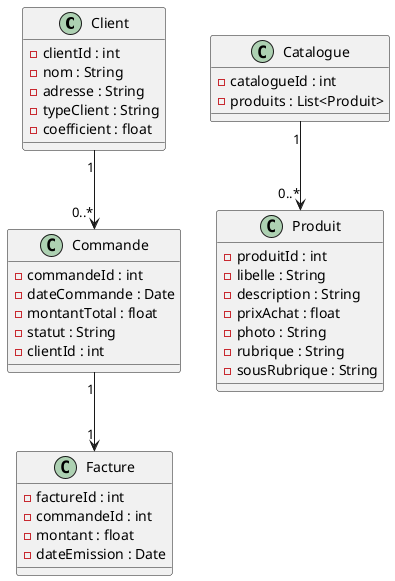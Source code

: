 @startuml
class Client {
    - clientId : int
    - nom : String
    - adresse : String
    - typeClient : String
    - coefficient : float
}

class Produit {
    - produitId : int
    - libelle : String
    - description : String
    - prixAchat : float
    - photo : String
    - rubrique : String
    - sousRubrique : String
}

class Commande {
    - commandeId : int
    - dateCommande : Date
    - montantTotal : float
    - statut : String
    - clientId : int
}

class Facture {
    - factureId : int
    - commandeId : int
    - montant : float
    - dateEmission : Date
}

class Catalogue {
    - catalogueId : int
    - produits : List<Produit>
}

Client "1" --> "0..*" Commande
Commande "1" --> "1" Facture
Catalogue "1" --> "0..*" Produit
@enduml
